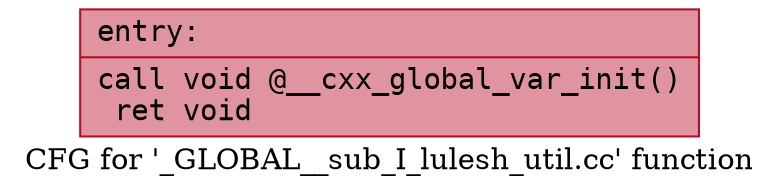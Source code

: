 digraph "CFG for '_GLOBAL__sub_I_lulesh_util.cc' function" {
	label="CFG for '_GLOBAL__sub_I_lulesh_util.cc' function";

	Node0x55ca701cf900 [shape=record,color="#b70d28ff", style=filled, fillcolor="#b70d2870" fontname="Courier",label="{entry:\l|  call void @__cxx_global_var_init()\l  ret void\l}"];
}
